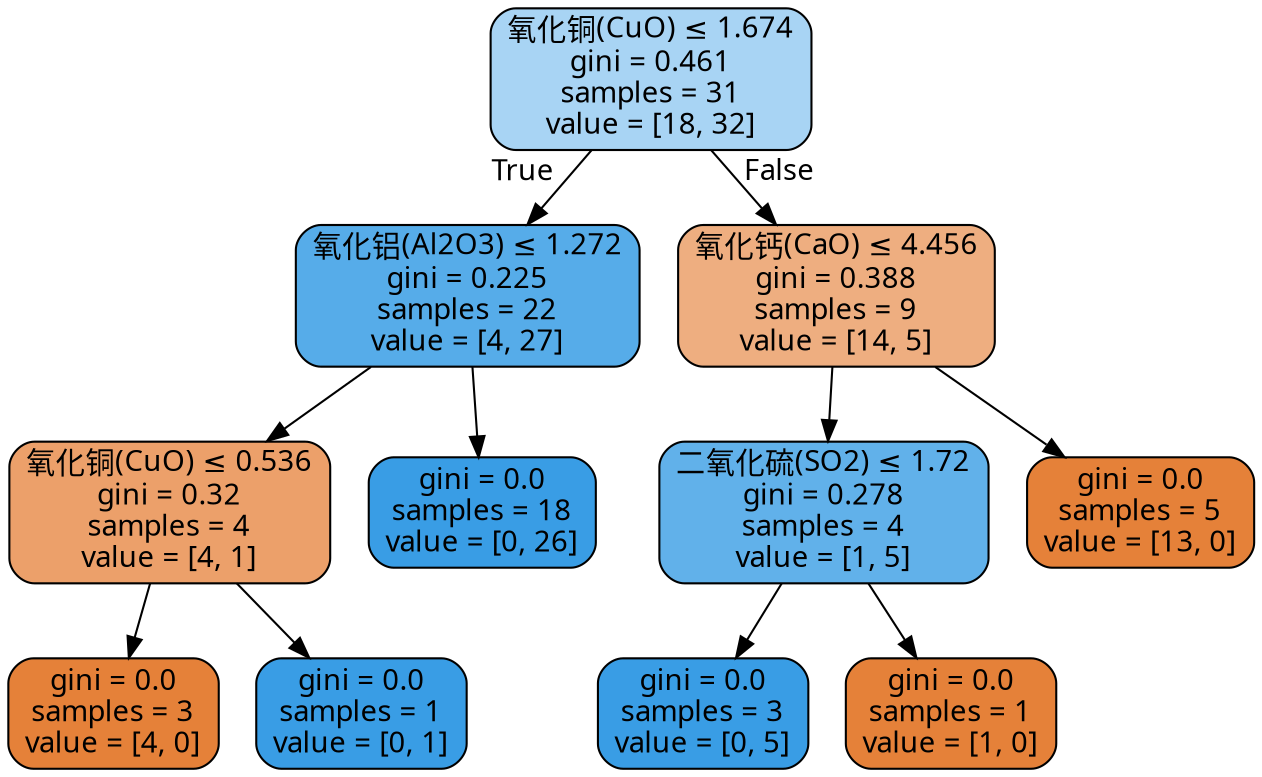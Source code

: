 digraph Tree {
node [shape=box, style="filled, rounded", color="black", fontname="DengXian"] ;
edge [fontname="DengXian"] ;
0 [label=<氧化铜(CuO) &le; 1.674<br/>gini = 0.461<br/>samples = 31<br/>value = [18, 32]>, fillcolor="#a8d4f4"] ;
1 [label=<氧化铝(Al2O3) &le; 1.272<br/>gini = 0.225<br/>samples = 22<br/>value = [4, 27]>, fillcolor="#56ace9"] ;
0 -> 1 [labeldistance=2.5, labelangle=45, headlabel="True"] ;
2 [label=<氧化铜(CuO) &le; 0.536<br/>gini = 0.32<br/>samples = 4<br/>value = [4, 1]>, fillcolor="#eca06a"] ;
1 -> 2 ;
3 [label=<gini = 0.0<br/>samples = 3<br/>value = [4, 0]>, fillcolor="#e58139"] ;
2 -> 3 ;
4 [label=<gini = 0.0<br/>samples = 1<br/>value = [0, 1]>, fillcolor="#399de5"] ;
2 -> 4 ;
5 [label=<gini = 0.0<br/>samples = 18<br/>value = [0, 26]>, fillcolor="#399de5"] ;
1 -> 5 ;
6 [label=<氧化钙(CaO) &le; 4.456<br/>gini = 0.388<br/>samples = 9<br/>value = [14, 5]>, fillcolor="#eeae80"] ;
0 -> 6 [labeldistance=2.5, labelangle=-45, headlabel="False"] ;
7 [label=<二氧化硫(SO2) &le; 1.72<br/>gini = 0.278<br/>samples = 4<br/>value = [1, 5]>, fillcolor="#61b1ea"] ;
6 -> 7 ;
8 [label=<gini = 0.0<br/>samples = 3<br/>value = [0, 5]>, fillcolor="#399de5"] ;
7 -> 8 ;
9 [label=<gini = 0.0<br/>samples = 1<br/>value = [1, 0]>, fillcolor="#e58139"] ;
7 -> 9 ;
10 [label=<gini = 0.0<br/>samples = 5<br/>value = [13, 0]>, fillcolor="#e58139"] ;
6 -> 10 ;
}